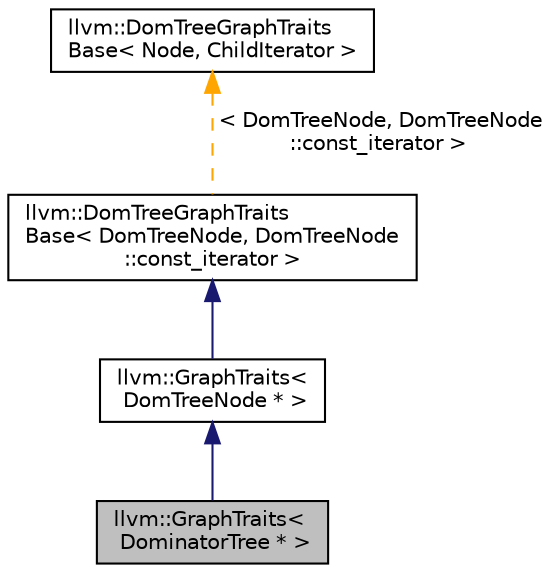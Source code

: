 digraph "llvm::GraphTraits&lt; DominatorTree * &gt;"
{
 // LATEX_PDF_SIZE
  bgcolor="transparent";
  edge [fontname="Helvetica",fontsize="10",labelfontname="Helvetica",labelfontsize="10"];
  node [fontname="Helvetica",fontsize="10",shape=record];
  Node1 [label="llvm::GraphTraits\<\l DominatorTree * \>",height=0.2,width=0.4,color="black", fillcolor="grey75", style="filled", fontcolor="black",tooltip=" "];
  Node2 -> Node1 [dir="back",color="midnightblue",fontsize="10",style="solid",fontname="Helvetica"];
  Node2 [label="llvm::GraphTraits\<\l DomTreeNode * \>",height=0.2,width=0.4,color="black",URL="$structllvm_1_1GraphTraits_3_01DomTreeNode_01_5_01_4.html",tooltip=" "];
  Node3 -> Node2 [dir="back",color="midnightblue",fontsize="10",style="solid",fontname="Helvetica"];
  Node3 [label="llvm::DomTreeGraphTraits\lBase\< DomTreeNode, DomTreeNode\l::const_iterator \>",height=0.2,width=0.4,color="black",URL="$structllvm_1_1DomTreeGraphTraitsBase.html",tooltip=" "];
  Node4 -> Node3 [dir="back",color="orange",fontsize="10",style="dashed",label=" \< DomTreeNode, DomTreeNode\l::const_iterator \>" ,fontname="Helvetica"];
  Node4 [label="llvm::DomTreeGraphTraits\lBase\< Node, ChildIterator \>",height=0.2,width=0.4,color="black",URL="$structllvm_1_1DomTreeGraphTraitsBase.html",tooltip=" "];
}
